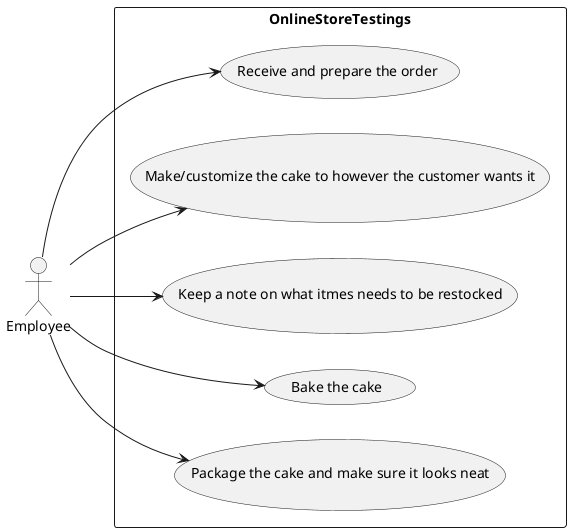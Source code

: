 @startuml
left to right direction
actor Employee
rectangle OnlineStoreTestings{
  Employee --> (Receive and prepare the order)
  Employee --> (Make/customize the cake to however the customer wants it)
  Employee --> (Keep a note on what itmes needs to be restocked)
  Employee --> (Bake the cake)
  Employee --> (Package the cake and make sure it looks neat)
}
@enduml
